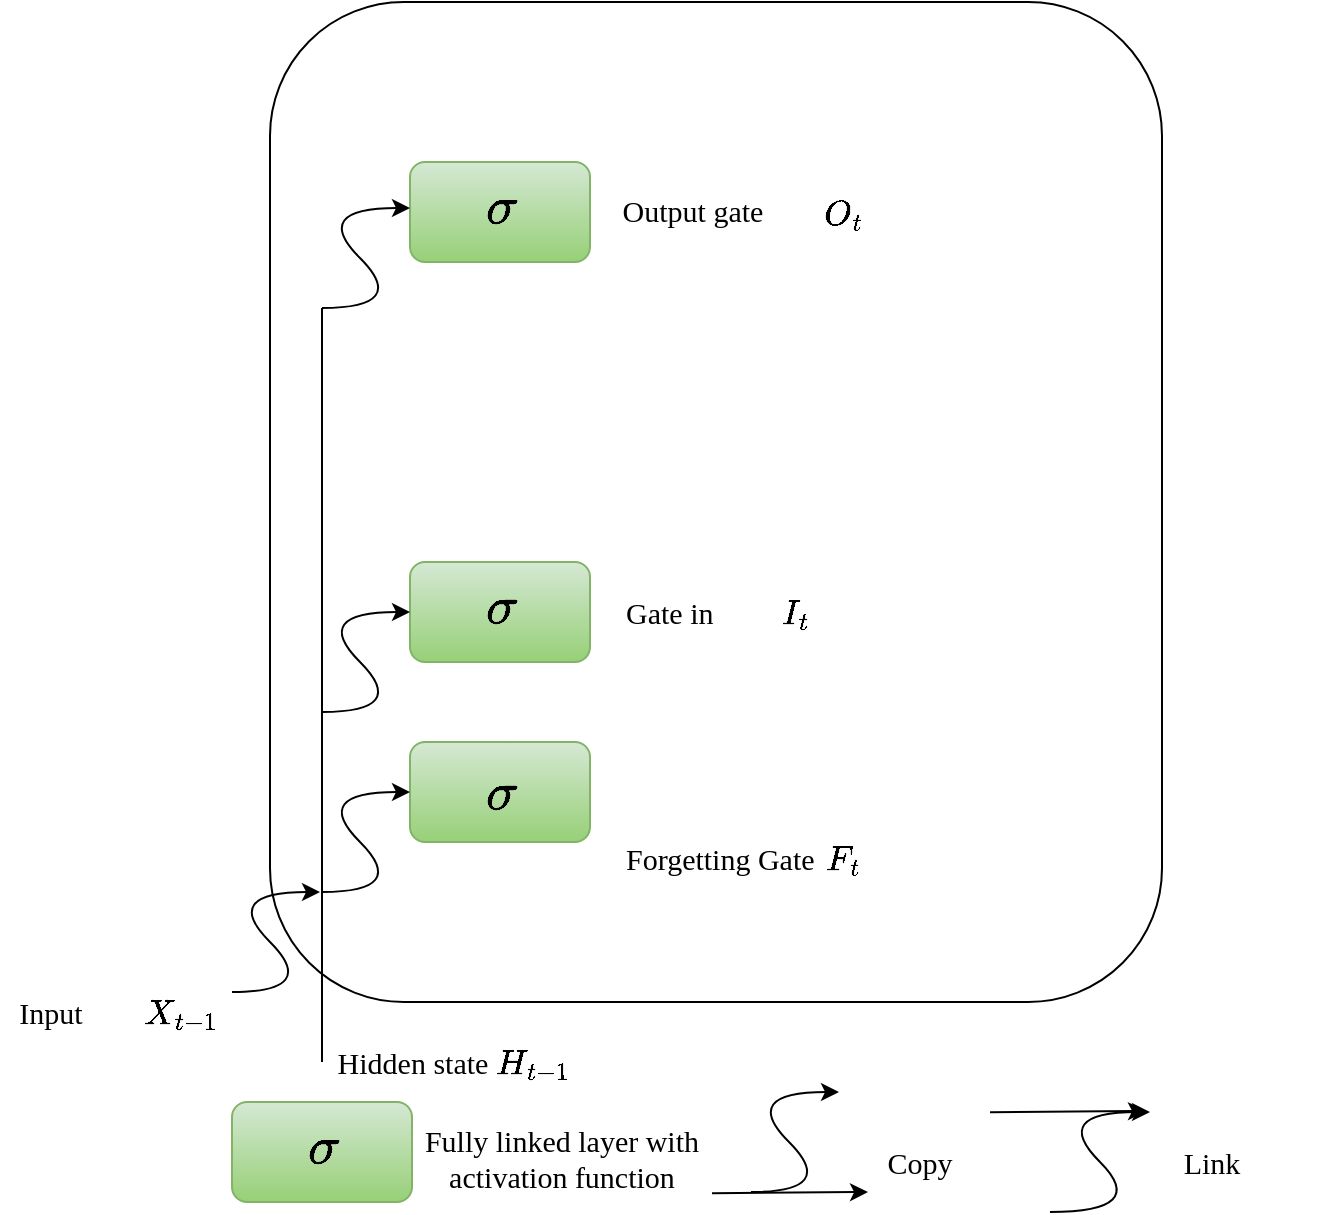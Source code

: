 <mxfile version="12.2.4" pages="1"><diagram id="USOspkBIhdxJ2FjybAA6" name="Page-1"><mxGraphModel dx="880" dy="632" grid="1" gridSize="10" guides="1" tooltips="1" connect="1" arrows="1" fold="1" page="1" pageScale="1" pageWidth="850" pageHeight="1100" math="1" shadow="0"><root><mxCell id="0"/><mxCell id="1" parent="0"/><mxCell id="68" value="&#10;&lt;span style=&quot;font-family: monospace; font-size: 0px; font-style: normal; font-variant-ligatures: normal; font-variant-caps: normal; font-weight: 400; letter-spacing: normal; orphans: 2; text-align: start; text-indent: 0px; text-transform: none; widows: 2; word-spacing: 0px; -webkit-text-stroke-width: 0px; background-color: rgb(251, 251, 251); text-decoration-thickness: initial; text-decoration-style: initial; text-decoration-color: initial; float: none; display: inline !important;&quot;&gt;%3CmxGraphModel%3E%3Croot%3E%3CmxCell%20id%3D%220%22%2F%3E%3CmxCell%20id%3D%221%22%20parent%3D%220%22%2F%3E%3CmxCell%20id%3D%22%22%20value%3D%22%22%20style%3D%22endArrow%3Dclassic%3Bhtml%3D1%3Brounded%3D0%3BexitX%3D0.5%3BexitY%3D0%3BexitDx%3D0%3BexitDy%3D0%3BstrokeColor%3D%23FFFFFF%3B%22%20edge%3D%221%22%20parent%3D%221%22%3E%3CmxGeometry%20width%3D%2250%22%20height%3D%2250%22%20relative%3D%221%22%20as%3D%22geometry%22%32%32 E%3CmxPoint%20x%3D%22249%22%20y%3D%22360%22%20as%3D%22sourcePoint%22%2F%3E%3CmxPoint%20x%3D%22249%22%20y%3D%22310%22%20as%3D%22targetPoint%22%2F%3E%3C%2FmxGeometry%3E%3C%2FmxCell%3E%3C%2Froot%3E%3C%2FmxGraphModel%3E&lt;/span&gt;" style="rounded=1;whiteSpace=wrap;html=1;fillColor=#FFFFFF;direction=south;fontColor=#FFFFFF;" parent="1" vertex="1"><mxGeometry x="254" y="70" width="446" height="500" as="geometry"/></mxCell><mxCell id="70" value="" style="rounded=1;whiteSpace=wrap;html=1;fillColor=#d5e8d4;shadow=0;glass=0;strokeColor=#82b366;gradientColor=#97d077;" parent="1" vertex="1"><mxGeometry x="324" y="150" width="90" height="50" as="geometry"/></mxCell><mxCell id="71" value="&lt;p class=&quot;MsoNormal&quot;&gt;&lt;img src=&quot;file:///C:/Users/%E6%BD%98%E4%B9%90%E8%A8%80/AppData/Local/Temp/ksohtml9664/wps1.jpg&quot; height=&quot;20&quot; width=&quot;8&quot;&gt;&lt;/p&gt;" style="rounded=1;whiteSpace=wrap;html=1;fillColor=#d5e8d4;shadow=0;glass=0;gradientColor=#97d077;strokeColor=#82b366;" parent="1" vertex="1"><mxGeometry x="235" y="620" width="90" height="50" as="geometry"/></mxCell><mxCell id="73" value="" style="rounded=1;whiteSpace=wrap;html=1;fillColor=#d5e8d4;shadow=0;glass=0;gradientColor=#97d077;strokeColor=#82b366;" parent="1" vertex="1"><mxGeometry x="324" y="350" width="90" height="50" as="geometry"/></mxCell><mxCell id="74" value="" style="rounded=1;whiteSpace=wrap;html=1;fillColor=#d5e8d4;shadow=0;glass=0;gradientColor=#97d077;strokeColor=#82b366;" parent="1" vertex="1"><mxGeometry x="324" y="440" width="90" height="50" as="geometry"/></mxCell><mxCell id="76" value="" style="curved=1;endArrow=classic;html=1;rounded=0;strokeColor=#000000;fontColor=#FFFFFF;" parent="1" edge="1"><mxGeometry width="50" height="50" relative="1" as="geometry"><mxPoint x="280" y="223" as="sourcePoint"/><mxPoint x="324" y="173" as="targetPoint"/><Array as="points"><mxPoint x="324" y="223"/><mxPoint x="274" y="173"/></Array></mxGeometry></mxCell><mxCell id="78" value="" style="curved=1;endArrow=classic;html=1;rounded=0;strokeColor=#000000;fontColor=#FFFFFF;" parent="1" edge="1"><mxGeometry width="50" height="50" relative="1" as="geometry"><mxPoint x="280" y="425" as="sourcePoint"/><mxPoint x="324" y="375" as="targetPoint"/><Array as="points"><mxPoint x="324" y="425"/><mxPoint x="274" y="375"/></Array></mxGeometry></mxCell><mxCell id="84" value="&lt;p class=&quot;MsoNormal&quot;&gt;&lt;font&gt;&lt;img src=&quot;file:///C:/Users/%E6%BD%98%E4%B9%90%E8%A8%80/AppData/Local/Temp/ksohtml9664/wps1.jpg&quot; height=&quot;20&quot; width=&quot;8&quot;&gt;&lt;/font&gt;&lt;/p&gt;" style="text;html=1;align=center;verticalAlign=middle;resizable=0;points=[];autosize=1;strokeColor=none;fillColor=none;fontColor=#FFFFFF;" parent="1" vertex="1"><mxGeometry x="261" y="603" width="30" height="60" as="geometry"/></mxCell><mxCell id="85" value="&lt;p class=&quot;MsoNormal&quot;&gt;&lt;img src=&quot;file:///C:/Users/%E6%BD%98%E4%B9%90%E8%A8%80/AppData/Local/Temp/ksohtml9664/wps2.jpg&quot; height=&quot;20&quot; width=&quot;8&quot;&gt;&lt;/p&gt;" style="text;html=1;align=center;verticalAlign=middle;resizable=0;points=[];autosize=1;strokeColor=none;fillColor=none;fontColor=#FFFFFF;" parent="1" vertex="1"><mxGeometry x="460" y="460" width="30" height="60" as="geometry"/></mxCell><mxCell id="87" value="&lt;font face=&quot;Times New Roman&quot; style=&quot;font-size: 15px&quot; color=&quot;#000000&quot;&gt;Copy&lt;/font&gt;" style="text;html=1;strokeColor=none;fillColor=none;align=center;verticalAlign=middle;whiteSpace=wrap;rounded=0;fontColor=#FFFFFF;" parent="1" vertex="1"><mxGeometry x="514" y="635" width="130" height="30" as="geometry"/></mxCell><mxCell id="88" value="" style="endArrow=classic;html=1;rounded=0;strokeColor=#000000;exitX=-0.1;exitY=0.794;exitDx=0;exitDy=0;exitPerimeter=0;labelBackgroundColor=#FFFFFF;fontColor=#FFFFFF;" parent="1" edge="1"><mxGeometry width="50" height="50" relative="1" as="geometry"><mxPoint x="475" y="665.64" as="sourcePoint"/><mxPoint x="553" y="665" as="targetPoint"/></mxGeometry></mxCell><mxCell id="90" value="&lt;font face=&quot;Times New Roman&quot; style=&quot;font-size: 15px&quot; color=&quot;#000000&quot;&gt;Fully linked layer with activation function&lt;/font&gt;" style="text;html=1;strokeColor=none;fillColor=none;align=center;verticalAlign=middle;whiteSpace=wrap;rounded=0;fontColor=#FFFFFF;" parent="1" vertex="1"><mxGeometry x="325" y="633" width="150" height="30" as="geometry"/></mxCell><mxCell id="91" value="" style="endArrow=classic;html=1;rounded=0;strokeColor=#000000;exitX=-0.1;exitY=0.794;exitDx=0;exitDy=0;exitPerimeter=0;labelBackgroundColor=#000000;fontColor=#FFFFFF;" parent="1" edge="1"><mxGeometry width="50" height="50" relative="1" as="geometry"><mxPoint x="614" y="625.14" as="sourcePoint"/><mxPoint x="692" y="624.5" as="targetPoint"/></mxGeometry></mxCell><mxCell id="92" value="" style="curved=1;endArrow=classic;html=1;rounded=0;strokeColor=#000000;labelBackgroundColor=#000000;fontColor=#FFFFFF;" parent="1" edge="1"><mxGeometry width="50" height="50" relative="1" as="geometry"><mxPoint x="644" y="675" as="sourcePoint"/><mxPoint x="694" y="625" as="targetPoint"/><Array as="points"><mxPoint x="694" y="675"/><mxPoint x="644" y="625"/></Array></mxGeometry></mxCell><mxCell id="93" value="&lt;font style=&quot;font-size: 23px&quot; color=&quot;#000000&quot;&gt;$$\sigma$$&lt;/font&gt;" style="text;html=1;align=center;verticalAlign=middle;resizable=0;points=[];autosize=1;strokeColor=none;fillColor=none;fontColor=#FFFFFF;" parent="1" vertex="1"><mxGeometry x="215" y="632.5" width="130" height="20" as="geometry"/></mxCell><mxCell id="94" value="&lt;span style=&quot;font-family: &amp;#34;helvetica&amp;#34; ; font-size: 23px ; font-style: normal ; font-weight: 400 ; letter-spacing: normal ; text-align: center ; text-indent: 0px ; text-transform: none ; word-spacing: 0px ; background-color: rgb(251 , 251 , 251) ; float: none ; display: inline&quot;&gt;&lt;font color=&quot;#000000&quot;&gt;$$\sigma$$&lt;/font&gt;&lt;/span&gt;" style="text;whiteSpace=wrap;html=1;fontColor=#FFFFFF;" parent="1" vertex="1"><mxGeometry x="360" y="422.5" width="90" height="20" as="geometry"/></mxCell><mxCell id="95" value="&lt;span style=&quot;font-family: &amp;#34;helvetica&amp;#34; ; font-size: 23px ; font-style: normal ; font-weight: 400 ; letter-spacing: normal ; text-align: center ; text-indent: 0px ; text-transform: none ; word-spacing: 0px ; background-color: rgb(251 , 251 , 251) ; float: none ; display: inline&quot;&gt;&lt;font color=&quot;#000000&quot;&gt;$$\sigma$$&lt;/font&gt;&lt;/span&gt;" style="text;whiteSpace=wrap;html=1;fontColor=#FFFFFF;" parent="1" vertex="1"><mxGeometry x="360" y="330" width="80" height="20" as="geometry"/></mxCell><mxCell id="96" value="&lt;span style=&quot;font-family: &amp;#34;helvetica&amp;#34; ; font-size: 23px ; font-style: normal ; font-weight: 400 ; letter-spacing: normal ; text-align: center ; text-indent: 0px ; text-transform: none ; word-spacing: 0px ; background-color: rgb(251 , 251 , 251) ; float: none ; display: inline&quot;&gt;&lt;font color=&quot;#000000&quot;&gt;$$\sigma$$&lt;/font&gt;&lt;/span&gt;" style="text;whiteSpace=wrap;html=1;fontColor=#FFFFFF;" parent="1" vertex="1"><mxGeometry x="360" y="130" width="120" height="10" as="geometry"/></mxCell><mxCell id="98" value="&lt;font face=&quot;Times New Roman&quot; style=&quot;font-size: 15px&quot; color=&quot;#000000&quot;&gt;Link&lt;/font&gt;" style="text;html=1;strokeColor=none;fillColor=none;align=center;verticalAlign=middle;whiteSpace=wrap;rounded=0;fontColor=#FFFFFF;" parent="1" vertex="1"><mxGeometry x="660" y="635" width="130" height="30" as="geometry"/></mxCell><mxCell id="108" value="" style="endArrow=none;html=1;rounded=0;strokeColor=#000000;fontColor=#FFFFFF;" parent="1" edge="1"><mxGeometry width="50" height="50" relative="1" as="geometry"><mxPoint x="280" y="600" as="sourcePoint"/><mxPoint x="280" y="223" as="targetPoint"/></mxGeometry></mxCell><mxCell id="115" value="&lt;font face=&quot;Times New Roman&quot; style=&quot;font-size: 15px&quot; color=&quot;#000000&quot;&gt;Input&lt;/font&gt;" style="text;html=1;align=center;verticalAlign=middle;resizable=0;points=[];autosize=1;strokeColor=none;fillColor=none;fontColor=#FFFFFF;" parent="1" vertex="1"><mxGeometry x="119" y="565" width="50" height="20" as="geometry"/></mxCell><mxCell id="116" value="&lt;font face=&quot;Times New Roman&quot; style=&quot;font-size: 15px&quot; color=&quot;#000000&quot;&gt;Hidden state&lt;/font&gt;" style="text;html=1;align=center;verticalAlign=middle;resizable=0;points=[];autosize=1;strokeColor=none;fillColor=none;fontColor=#FFFFFF;" parent="1" vertex="1"><mxGeometry x="280" y="590" width="90" height="20" as="geometry"/></mxCell><mxCell id="118" value="Gate in" style="text;whiteSpace=wrap;fontSize=15;fontColor=#000000;fontFamily=Times New Roman;" parent="1" vertex="1"><mxGeometry x="430" y="360" width="120" height="40" as="geometry"/></mxCell><mxCell id="119" value="Forgetting Gate" style="text;whiteSpace=wrap;fontSize=15;fontColor=#000000;fontFamily=Times New Roman;" parent="1" vertex="1"><mxGeometry x="430" y="482.5" width="120" height="40" as="geometry"/></mxCell><mxCell id="121" value="&lt;font face=&quot;Times New Roman&quot; style=&quot;font-size: 15px&quot; color=&quot;#000000&quot;&gt;Output gate&lt;/font&gt;" style="text;html=1;align=center;verticalAlign=middle;resizable=0;points=[];autosize=1;strokeColor=none;fillColor=none;fontColor=#FFFFFF;" parent="1" vertex="1"><mxGeometry x="420" y="163.5" width="90" height="20" as="geometry"/></mxCell><mxCell id="122" value="&lt;div&gt;&lt;br&gt;&lt;/div&gt;" style="text;html=1;align=center;verticalAlign=middle;resizable=0;points=[];autosize=1;strokeColor=none;fillColor=none;fontColor=#FFFFFF;" parent="1" vertex="1"><mxGeometry x="120" y="458" width="20" height="30" as="geometry"/></mxCell><mxCell id="123" value="&lt;div style=&quot;font-size: 15px&quot;&gt;&lt;font style=&quot;font-size: 15px&quot; color=&quot;#000000&quot;&gt;$$X_{t-1}$$&lt;/font&gt;&lt;/div&gt;&lt;div style=&quot;font-size: 15px&quot;&gt;&lt;br&gt;&lt;/div&gt;" style="text;html=1;align=center;verticalAlign=middle;resizable=0;points=[];autosize=1;strokeColor=none;fillColor=none;fontColor=#FFFFFF;" parent="1" vertex="1"><mxGeometry x="164" y="570" width="90" height="30" as="geometry"/></mxCell><mxCell id="124" value="&lt;div style=&quot;font-size: 15px&quot;&gt;&lt;font style=&quot;font-size: 15px&quot; color=&quot;#000000&quot;&gt;$$H_{t-1}$$&lt;/font&gt;&lt;/div&gt;&lt;div style=&quot;font-size: 15px&quot;&gt;&lt;br&gt;&lt;/div&gt;" style="text;html=1;align=center;verticalAlign=middle;resizable=0;points=[];autosize=1;strokeColor=none;fillColor=none;fontColor=#FFFFFF;" parent="1" vertex="1"><mxGeometry x="335" y="595" width="100" height="30" as="geometry"/></mxCell><mxCell id="126" value="&lt;div style=&quot;font-size: 15px&quot;&gt;&lt;font style=&quot;font-size: 15px&quot; color=&quot;#000000&quot;&gt;$$F_{t}$$&lt;/font&gt;&lt;/div&gt;&lt;div style=&quot;font-size: 15px&quot;&gt;&lt;br&gt;&lt;/div&gt;" style="text;html=1;align=center;verticalAlign=middle;resizable=0;points=[];autosize=1;strokeColor=none;fillColor=none;fontColor=#FFFFFF;" parent="1" vertex="1"><mxGeometry x="500" y="492.5" width="80" height="30" as="geometry"/></mxCell><mxCell id="127" value="&lt;div style=&quot;font-size: 15px&quot;&gt;&lt;font style=&quot;font-size: 15px&quot; color=&quot;#000000&quot;&gt;$$I_{t}$$&lt;/font&gt;&lt;/div&gt;&lt;div style=&quot;font-size: 15px&quot;&gt;&lt;br&gt;&lt;/div&gt;" style="text;html=1;align=center;verticalAlign=middle;resizable=0;points=[];autosize=1;strokeColor=none;fillColor=none;fontColor=#FFFFFF;" parent="1" vertex="1"><mxGeometry x="476" y="370" width="80" height="30" as="geometry"/></mxCell><mxCell id="128" value="&lt;div style=&quot;font-size: 15px&quot;&gt;&lt;font style=&quot;font-size: 15px&quot; color=&quot;#000000&quot;&gt;$$O_{t}$$&lt;/font&gt;&lt;/div&gt;&lt;div style=&quot;font-size: 15px&quot;&gt;&lt;br&gt;&lt;/div&gt;" style="text;html=1;align=center;verticalAlign=middle;resizable=0;points=[];autosize=1;strokeColor=none;fillColor=none;fontColor=#FFFFFF;" parent="1" vertex="1"><mxGeometry x="500" y="170" width="80" height="30" as="geometry"/></mxCell><mxCell id="139" value="" style="curved=1;endArrow=classic;html=1;rounded=0;strokeColor=#000000;fontColor=#FFFFFF;" parent="1" edge="1"><mxGeometry width="50" height="50" relative="1" as="geometry"><mxPoint x="280" y="515" as="sourcePoint"/><mxPoint x="324" y="465" as="targetPoint"/><Array as="points"><mxPoint x="324" y="515"/><mxPoint x="274" y="465"/></Array></mxGeometry></mxCell><mxCell id="140" value="" style="curved=1;endArrow=classic;html=1;rounded=0;strokeColor=#000000;fontColor=#FFFFFF;" parent="1" edge="1"><mxGeometry width="50" height="50" relative="1" as="geometry"><mxPoint x="494.5" y="665" as="sourcePoint"/><mxPoint x="538.5" y="615" as="targetPoint"/><Array as="points"><mxPoint x="538.5" y="665"/><mxPoint x="488.5" y="615"/></Array></mxGeometry></mxCell><mxCell id="141" value="" style="curved=1;endArrow=classic;html=1;rounded=0;strokeColor=#000000;fontColor=#FFFFFF;" parent="1" edge="1"><mxGeometry width="50" height="50" relative="1" as="geometry"><mxPoint x="235" y="565" as="sourcePoint"/><mxPoint x="279" y="515" as="targetPoint"/><Array as="points"><mxPoint x="279" y="565"/><mxPoint x="229" y="515"/></Array></mxGeometry></mxCell></root></mxGraphModel></diagram></mxfile>